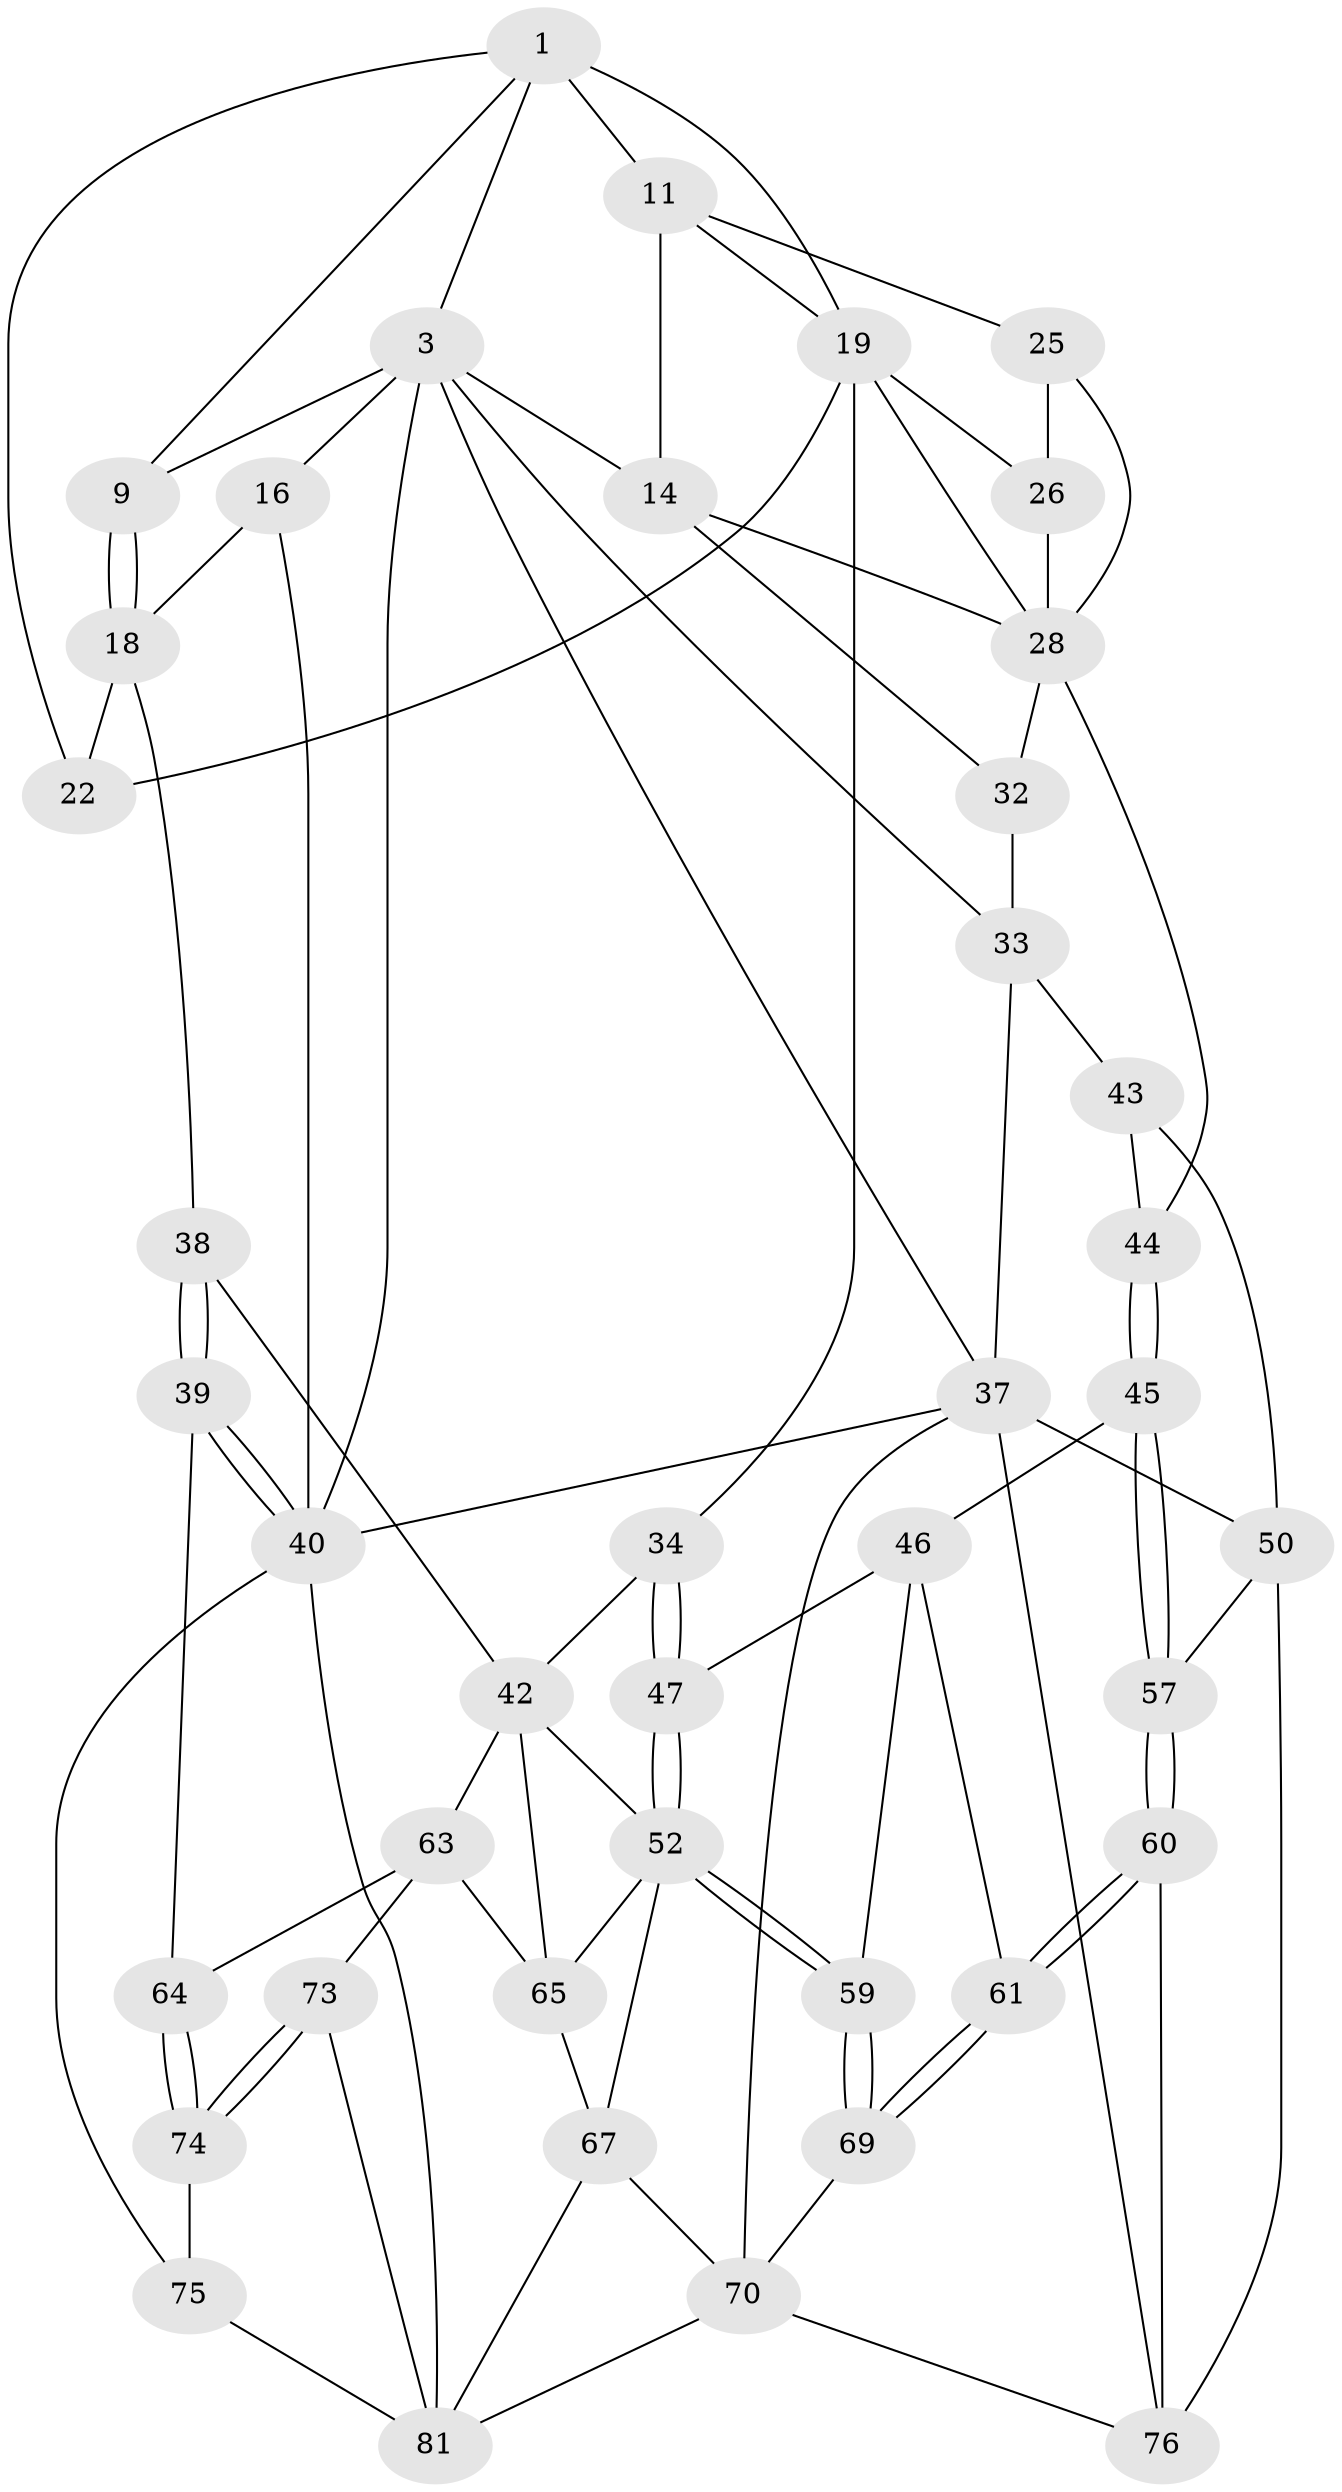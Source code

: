 // original degree distribution, {3: 0.023529411764705882, 4: 0.23529411764705882, 5: 0.5411764705882353, 6: 0.2}
// Generated by graph-tools (version 1.1) at 2025/17/03/09/25 04:17:18]
// undirected, 42 vertices, 95 edges
graph export_dot {
graph [start="1"]
  node [color=gray90,style=filled];
  1 [pos="+0.4211841154394861+0",super="+2+6"];
  3 [pos="+0.7874596373256407+0",super="+4+13"];
  9 [pos="+0.26727863658221024+0.09851515136158659"];
  11 [pos="+0.5751119463317833+0.029030156499742533",super="+12+15"];
  14 [pos="+0.6413474166914765+0.13982167812140758",super="+27"];
  16 [pos="+0.013630992047228816+0.17126832671358022",super="+17"];
  18 [pos="+0.04476487215404494+0.19520941308306955",super="+23"];
  19 [pos="+0.4401026878234216+0.1933232766546821",super="+20"];
  22 [pos="+0.19674543041851303+0.29119503338198477"];
  25 [pos="+0.5921272363606072+0.15716468262782785"];
  26 [pos="+0.46740170914576024+0.19740870742320799"];
  28 [pos="+0.6709177705132576+0.3832418449927258",super="+41+29"];
  32 [pos="+0.8857424211058008+0.2632980911200851"];
  33 [pos="+0.9296992499590122+0.23272305182478117",super="+36"];
  34 [pos="+0.48093601622541643+0.4576161257028881",super="+35"];
  37 [pos="+1+0.28883703041528286",super="+78"];
  38 [pos="+0.12404258486178342+0.512229889882458"];
  39 [pos="+0+0.5957097924920061"];
  40 [pos="+0+0.6168001695668763",super="+48"];
  42 [pos="+0.18395924949176745+0.5320096872744191",super="+55"];
  43 [pos="+0.8344379367535499+0.5520014855936588"];
  44 [pos="+0.7699459305306373+0.5135317961633667"];
  45 [pos="+0.6588587798042771+0.6082209555735133"];
  46 [pos="+0.6357860877298331+0.6038713078951995",super="+58"];
  47 [pos="+0.48731274497630017+0.4998500238559263"];
  50 [pos="+1+0.7865648281543265",super="+51"];
  52 [pos="+0.4325520902537982+0.656760413417008",super="+53"];
  57 [pos="+0.7374303760780327+0.7269038838459606"];
  59 [pos="+0.467914094859939+0.694676281228839"];
  60 [pos="+0.6100604831776967+0.7951444774590644"];
  61 [pos="+0.6086859410495705+0.7938966133741174"];
  63 [pos="+0.13172646310079386+0.7263555146689757",super="+72"];
  64 [pos="+0.0942648934667766+0.7069845109204969"];
  65 [pos="+0.2941419299763147+0.8349722610050607",super="+66"];
  67 [pos="+0.36619608041644924+0.8435023473061262",super="+68"];
  69 [pos="+0.49691643801884644+0.7382859973662212"];
  70 [pos="+0.4584323857799647+0.8294652733232241",super="+71+80"];
  73 [pos="+0.177008719326731+0.9356805795784064"];
  74 [pos="+0.09578805297978318+0.859982536441479"];
  75 [pos="+0+0.8472482156461852"];
  76 [pos="+0.7753050710586448+0.9055376931221204",super="+77"];
  81 [pos="+0.2974516804199423+1",super="+82"];
  1 -- 3;
  1 -- 11 [weight=2];
  1 -- 22;
  1 -- 9;
  1 -- 19;
  3 -- 37;
  3 -- 16 [weight=2];
  3 -- 9;
  3 -- 33;
  3 -- 14;
  3 -- 40;
  9 -- 18;
  9 -- 18;
  11 -- 19;
  11 -- 25;
  11 -- 14;
  14 -- 32;
  14 -- 28;
  16 -- 18;
  16 -- 40;
  18 -- 38;
  18 -- 22;
  19 -- 26;
  19 -- 34 [weight=2];
  19 -- 22;
  19 -- 28;
  25 -- 26;
  25 -- 28;
  26 -- 28;
  28 -- 32;
  28 -- 44;
  32 -- 33;
  33 -- 43;
  33 -- 37;
  34 -- 47;
  34 -- 47;
  34 -- 42;
  37 -- 50 [weight=2];
  37 -- 70;
  37 -- 76;
  37 -- 40;
  38 -- 39;
  38 -- 39;
  38 -- 42;
  39 -- 40;
  39 -- 40;
  39 -- 64;
  40 -- 81;
  40 -- 75;
  42 -- 52;
  42 -- 63;
  42 -- 65;
  43 -- 44;
  43 -- 50;
  44 -- 45;
  44 -- 45;
  45 -- 46;
  45 -- 57;
  45 -- 57;
  46 -- 47;
  46 -- 59;
  46 -- 61;
  47 -- 52;
  47 -- 52;
  50 -- 57;
  50 -- 76;
  52 -- 59;
  52 -- 59;
  52 -- 65;
  52 -- 67;
  57 -- 60;
  57 -- 60;
  59 -- 69;
  59 -- 69;
  60 -- 61;
  60 -- 61;
  60 -- 76;
  61 -- 69;
  61 -- 69;
  63 -- 64;
  63 -- 73;
  63 -- 65;
  64 -- 74;
  64 -- 74;
  65 -- 67;
  67 -- 70;
  67 -- 81;
  69 -- 70;
  70 -- 81;
  70 -- 76;
  73 -- 74;
  73 -- 74;
  73 -- 81;
  74 -- 75;
  75 -- 81;
}
